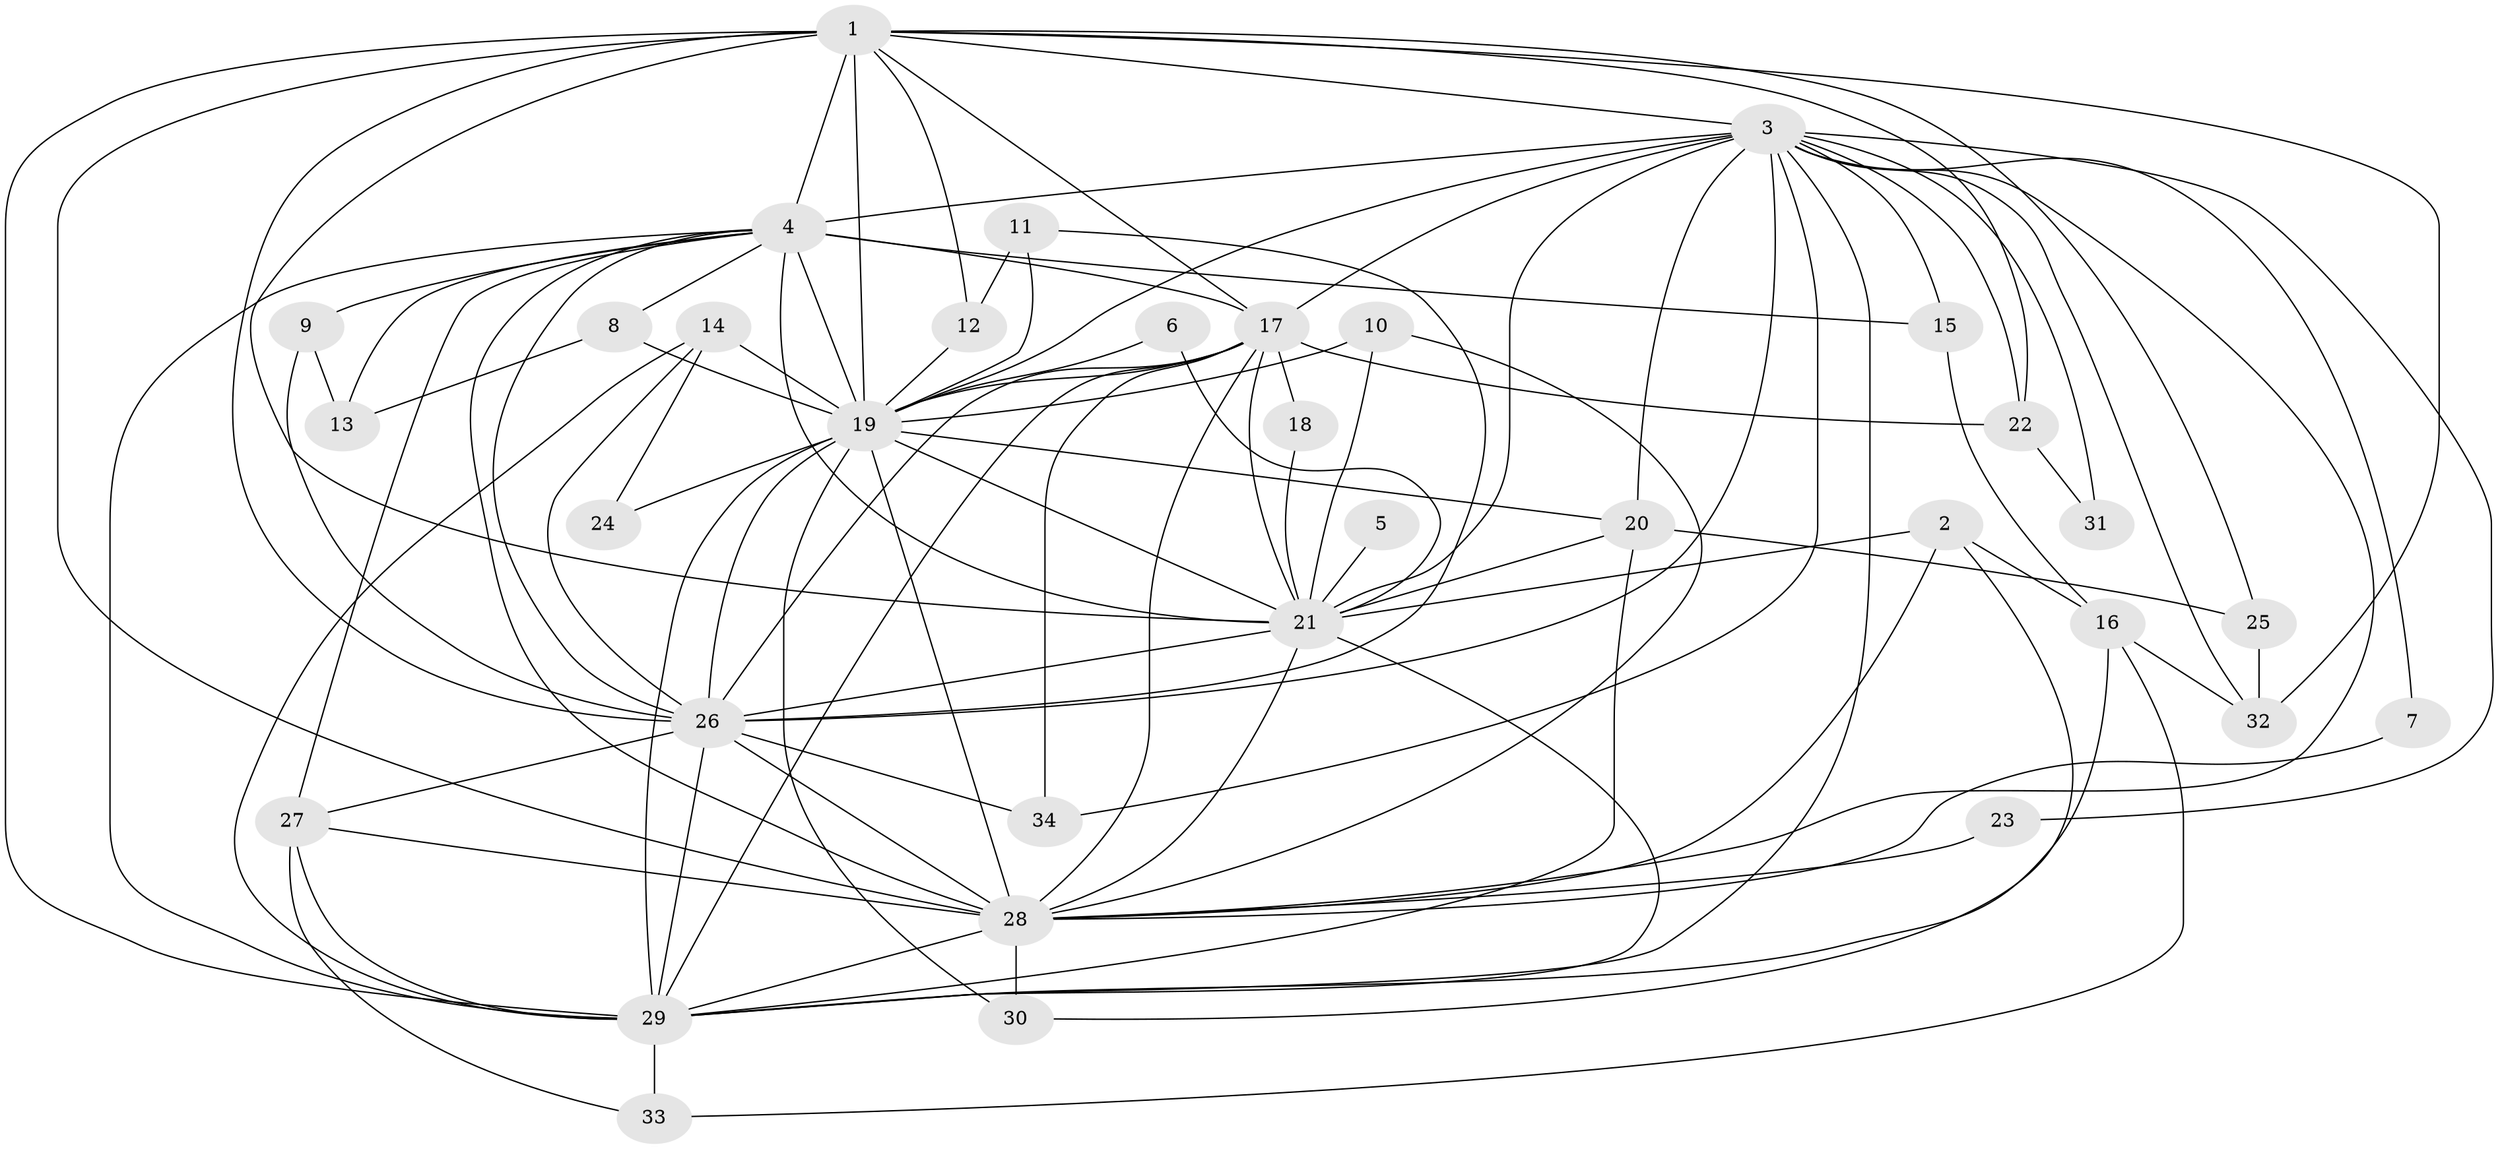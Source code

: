 // original degree distribution, {15: 0.029850746268656716, 17: 0.029850746268656716, 20: 0.014925373134328358, 19: 0.014925373134328358, 13: 0.014925373134328358, 16: 0.014925373134328358, 21: 0.014925373134328358, 18: 0.014925373134328358, 4: 0.04477611940298507, 3: 0.16417910447761194, 2: 0.5671641791044776, 5: 0.05970149253731343, 6: 0.014925373134328358}
// Generated by graph-tools (version 1.1) at 2025/01/03/09/25 03:01:15]
// undirected, 34 vertices, 100 edges
graph export_dot {
graph [start="1"]
  node [color=gray90,style=filled];
  1;
  2;
  3;
  4;
  5;
  6;
  7;
  8;
  9;
  10;
  11;
  12;
  13;
  14;
  15;
  16;
  17;
  18;
  19;
  20;
  21;
  22;
  23;
  24;
  25;
  26;
  27;
  28;
  29;
  30;
  31;
  32;
  33;
  34;
  1 -- 3 [weight=3.0];
  1 -- 4 [weight=3.0];
  1 -- 12 [weight=1.0];
  1 -- 17 [weight=2.0];
  1 -- 19 [weight=2.0];
  1 -- 21 [weight=2.0];
  1 -- 22 [weight=1.0];
  1 -- 25 [weight=1.0];
  1 -- 26 [weight=3.0];
  1 -- 28 [weight=3.0];
  1 -- 29 [weight=2.0];
  1 -- 32 [weight=3.0];
  2 -- 16 [weight=1.0];
  2 -- 21 [weight=1.0];
  2 -- 28 [weight=1.0];
  2 -- 30 [weight=1.0];
  3 -- 4 [weight=1.0];
  3 -- 7 [weight=1.0];
  3 -- 15 [weight=1.0];
  3 -- 17 [weight=1.0];
  3 -- 19 [weight=1.0];
  3 -- 20 [weight=1.0];
  3 -- 21 [weight=2.0];
  3 -- 22 [weight=1.0];
  3 -- 23 [weight=1.0];
  3 -- 26 [weight=1.0];
  3 -- 28 [weight=1.0];
  3 -- 29 [weight=2.0];
  3 -- 31 [weight=1.0];
  3 -- 32 [weight=1.0];
  3 -- 34 [weight=1.0];
  4 -- 8 [weight=1.0];
  4 -- 9 [weight=1.0];
  4 -- 13 [weight=1.0];
  4 -- 15 [weight=1.0];
  4 -- 17 [weight=1.0];
  4 -- 19 [weight=1.0];
  4 -- 21 [weight=2.0];
  4 -- 26 [weight=1.0];
  4 -- 27 [weight=1.0];
  4 -- 28 [weight=1.0];
  4 -- 29 [weight=1.0];
  5 -- 21 [weight=1.0];
  6 -- 19 [weight=1.0];
  6 -- 21 [weight=1.0];
  7 -- 28 [weight=1.0];
  8 -- 13 [weight=1.0];
  8 -- 19 [weight=2.0];
  9 -- 13 [weight=1.0];
  9 -- 26 [weight=1.0];
  10 -- 19 [weight=1.0];
  10 -- 21 [weight=1.0];
  10 -- 28 [weight=1.0];
  11 -- 12 [weight=1.0];
  11 -- 19 [weight=1.0];
  11 -- 26 [weight=1.0];
  12 -- 19 [weight=1.0];
  14 -- 19 [weight=1.0];
  14 -- 24 [weight=1.0];
  14 -- 26 [weight=1.0];
  14 -- 29 [weight=1.0];
  15 -- 16 [weight=1.0];
  16 -- 29 [weight=1.0];
  16 -- 32 [weight=1.0];
  16 -- 33 [weight=1.0];
  17 -- 18 [weight=1.0];
  17 -- 19 [weight=1.0];
  17 -- 21 [weight=1.0];
  17 -- 22 [weight=2.0];
  17 -- 26 [weight=2.0];
  17 -- 28 [weight=1.0];
  17 -- 29 [weight=2.0];
  17 -- 34 [weight=1.0];
  18 -- 21 [weight=1.0];
  19 -- 20 [weight=1.0];
  19 -- 21 [weight=1.0];
  19 -- 24 [weight=2.0];
  19 -- 26 [weight=2.0];
  19 -- 28 [weight=1.0];
  19 -- 29 [weight=1.0];
  19 -- 30 [weight=1.0];
  20 -- 21 [weight=1.0];
  20 -- 25 [weight=1.0];
  20 -- 29 [weight=1.0];
  21 -- 26 [weight=1.0];
  21 -- 28 [weight=1.0];
  21 -- 29 [weight=1.0];
  22 -- 31 [weight=1.0];
  23 -- 28 [weight=1.0];
  25 -- 32 [weight=1.0];
  26 -- 27 [weight=1.0];
  26 -- 28 [weight=2.0];
  26 -- 29 [weight=2.0];
  26 -- 34 [weight=1.0];
  27 -- 28 [weight=1.0];
  27 -- 29 [weight=1.0];
  27 -- 33 [weight=1.0];
  28 -- 29 [weight=1.0];
  28 -- 30 [weight=1.0];
  29 -- 33 [weight=1.0];
}
